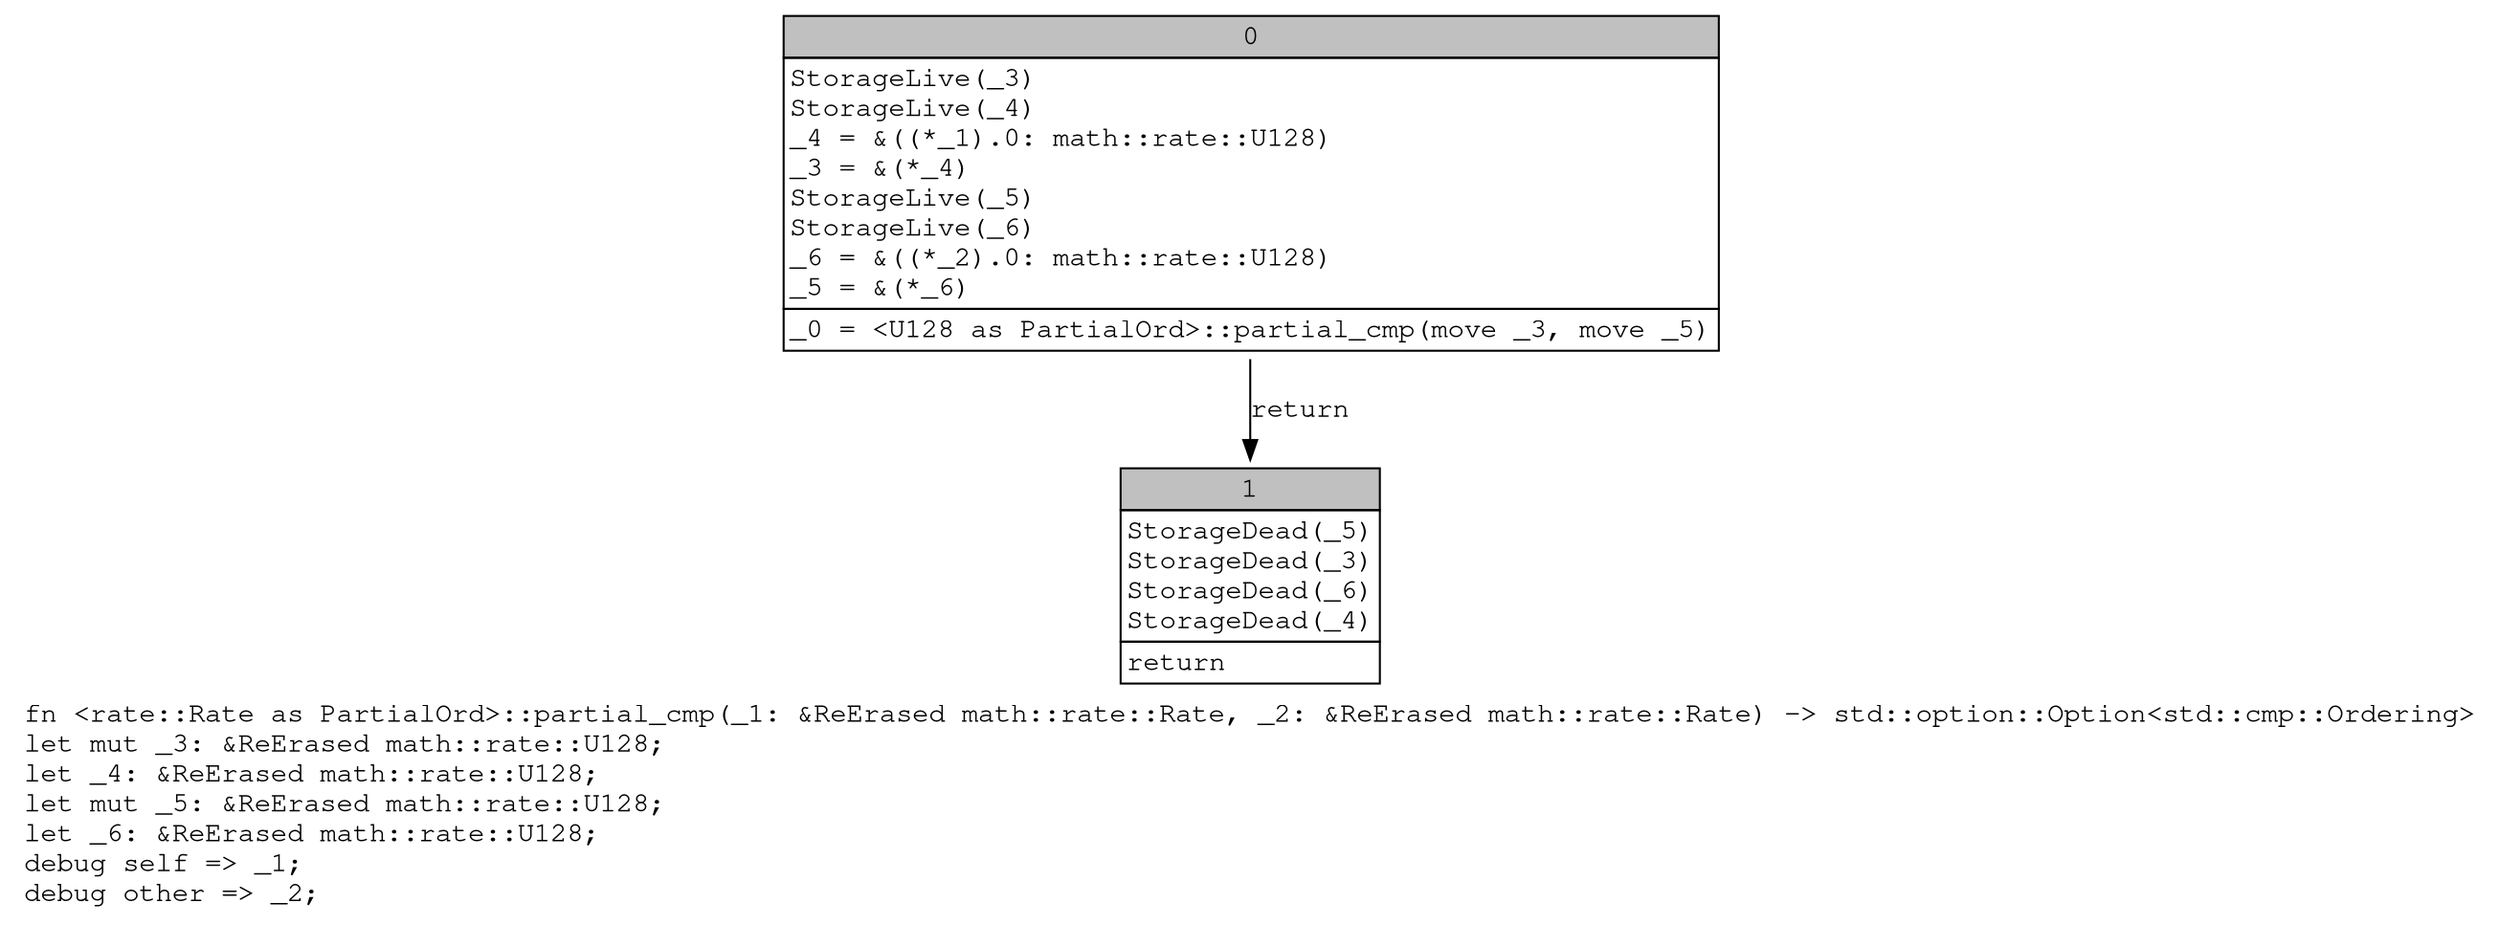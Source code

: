 digraph Mir_0_1834 {
    graph [fontname="Courier, monospace"];
    node [fontname="Courier, monospace"];
    edge [fontname="Courier, monospace"];
    label=<fn &lt;rate::Rate as PartialOrd&gt;::partial_cmp(_1: &amp;ReErased math::rate::Rate, _2: &amp;ReErased math::rate::Rate) -&gt; std::option::Option&lt;std::cmp::Ordering&gt;<br align="left"/>let mut _3: &amp;ReErased math::rate::U128;<br align="left"/>let _4: &amp;ReErased math::rate::U128;<br align="left"/>let mut _5: &amp;ReErased math::rate::U128;<br align="left"/>let _6: &amp;ReErased math::rate::U128;<br align="left"/>debug self =&gt; _1;<br align="left"/>debug other =&gt; _2;<br align="left"/>>;
    bb0__0_1834 [shape="none", label=<<table border="0" cellborder="1" cellspacing="0"><tr><td bgcolor="gray" align="center" colspan="1">0</td></tr><tr><td align="left" balign="left">StorageLive(_3)<br/>StorageLive(_4)<br/>_4 = &amp;((*_1).0: math::rate::U128)<br/>_3 = &amp;(*_4)<br/>StorageLive(_5)<br/>StorageLive(_6)<br/>_6 = &amp;((*_2).0: math::rate::U128)<br/>_5 = &amp;(*_6)<br/></td></tr><tr><td align="left">_0 = &lt;U128 as PartialOrd&gt;::partial_cmp(move _3, move _5)</td></tr></table>>];
    bb1__0_1834 [shape="none", label=<<table border="0" cellborder="1" cellspacing="0"><tr><td bgcolor="gray" align="center" colspan="1">1</td></tr><tr><td align="left" balign="left">StorageDead(_5)<br/>StorageDead(_3)<br/>StorageDead(_6)<br/>StorageDead(_4)<br/></td></tr><tr><td align="left">return</td></tr></table>>];
    bb0__0_1834 -> bb1__0_1834 [label="return"];
}
